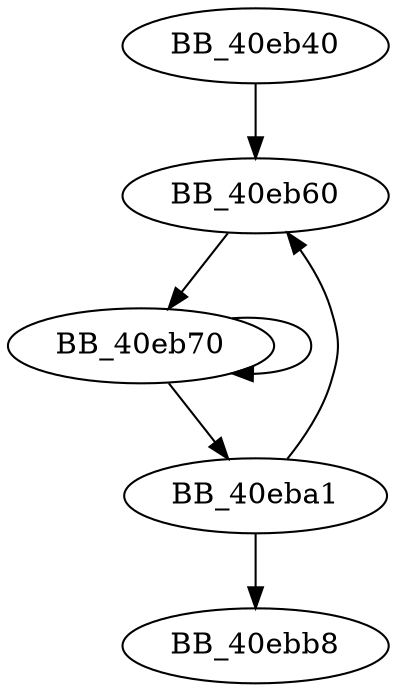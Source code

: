 DiGraph sub_40EB40{
BB_40eb40->BB_40eb60
BB_40eb60->BB_40eb70
BB_40eb70->BB_40eb70
BB_40eb70->BB_40eba1
BB_40eba1->BB_40eb60
BB_40eba1->BB_40ebb8
}
